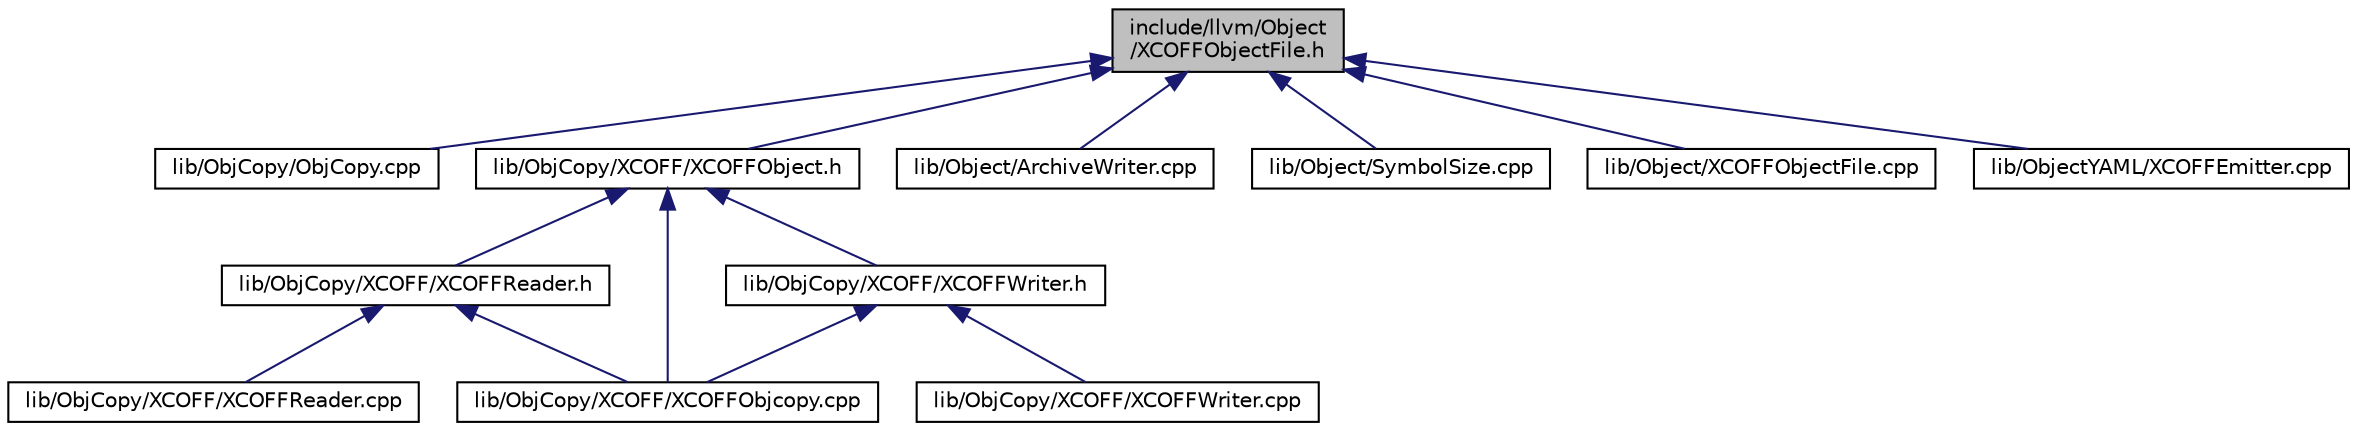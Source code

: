 digraph "include/llvm/Object/XCOFFObjectFile.h"
{
 // LATEX_PDF_SIZE
  bgcolor="transparent";
  edge [fontname="Helvetica",fontsize="10",labelfontname="Helvetica",labelfontsize="10"];
  node [fontname="Helvetica",fontsize="10",shape=record];
  Node1 [label="include/llvm/Object\l/XCOFFObjectFile.h",height=0.2,width=0.4,color="black", fillcolor="grey75", style="filled", fontcolor="black",tooltip=" "];
  Node1 -> Node2 [dir="back",color="midnightblue",fontsize="10",style="solid",fontname="Helvetica"];
  Node2 [label="lib/ObjCopy/ObjCopy.cpp",height=0.2,width=0.4,color="black",URL="$ObjCopy_8cpp.html",tooltip=" "];
  Node1 -> Node3 [dir="back",color="midnightblue",fontsize="10",style="solid",fontname="Helvetica"];
  Node3 [label="lib/ObjCopy/XCOFF/XCOFFObject.h",height=0.2,width=0.4,color="black",URL="$XCOFFObject_8h.html",tooltip=" "];
  Node3 -> Node4 [dir="back",color="midnightblue",fontsize="10",style="solid",fontname="Helvetica"];
  Node4 [label="lib/ObjCopy/XCOFF/XCOFFObjcopy.cpp",height=0.2,width=0.4,color="black",URL="$XCOFFObjcopy_8cpp.html",tooltip=" "];
  Node3 -> Node5 [dir="back",color="midnightblue",fontsize="10",style="solid",fontname="Helvetica"];
  Node5 [label="lib/ObjCopy/XCOFF/XCOFFReader.h",height=0.2,width=0.4,color="black",URL="$XCOFFReader_8h.html",tooltip=" "];
  Node5 -> Node4 [dir="back",color="midnightblue",fontsize="10",style="solid",fontname="Helvetica"];
  Node5 -> Node6 [dir="back",color="midnightblue",fontsize="10",style="solid",fontname="Helvetica"];
  Node6 [label="lib/ObjCopy/XCOFF/XCOFFReader.cpp",height=0.2,width=0.4,color="black",URL="$XCOFFReader_8cpp.html",tooltip=" "];
  Node3 -> Node7 [dir="back",color="midnightblue",fontsize="10",style="solid",fontname="Helvetica"];
  Node7 [label="lib/ObjCopy/XCOFF/XCOFFWriter.h",height=0.2,width=0.4,color="black",URL="$XCOFFWriter_8h.html",tooltip=" "];
  Node7 -> Node4 [dir="back",color="midnightblue",fontsize="10",style="solid",fontname="Helvetica"];
  Node7 -> Node8 [dir="back",color="midnightblue",fontsize="10",style="solid",fontname="Helvetica"];
  Node8 [label="lib/ObjCopy/XCOFF/XCOFFWriter.cpp",height=0.2,width=0.4,color="black",URL="$XCOFFWriter_8cpp.html",tooltip=" "];
  Node1 -> Node9 [dir="back",color="midnightblue",fontsize="10",style="solid",fontname="Helvetica"];
  Node9 [label="lib/Object/ArchiveWriter.cpp",height=0.2,width=0.4,color="black",URL="$ArchiveWriter_8cpp.html",tooltip=" "];
  Node1 -> Node10 [dir="back",color="midnightblue",fontsize="10",style="solid",fontname="Helvetica"];
  Node10 [label="lib/Object/SymbolSize.cpp",height=0.2,width=0.4,color="black",URL="$SymbolSize_8cpp.html",tooltip=" "];
  Node1 -> Node11 [dir="back",color="midnightblue",fontsize="10",style="solid",fontname="Helvetica"];
  Node11 [label="lib/Object/XCOFFObjectFile.cpp",height=0.2,width=0.4,color="black",URL="$XCOFFObjectFile_8cpp.html",tooltip=" "];
  Node1 -> Node12 [dir="back",color="midnightblue",fontsize="10",style="solid",fontname="Helvetica"];
  Node12 [label="lib/ObjectYAML/XCOFFEmitter.cpp",height=0.2,width=0.4,color="black",URL="$XCOFFEmitter_8cpp.html",tooltip=" "];
}
